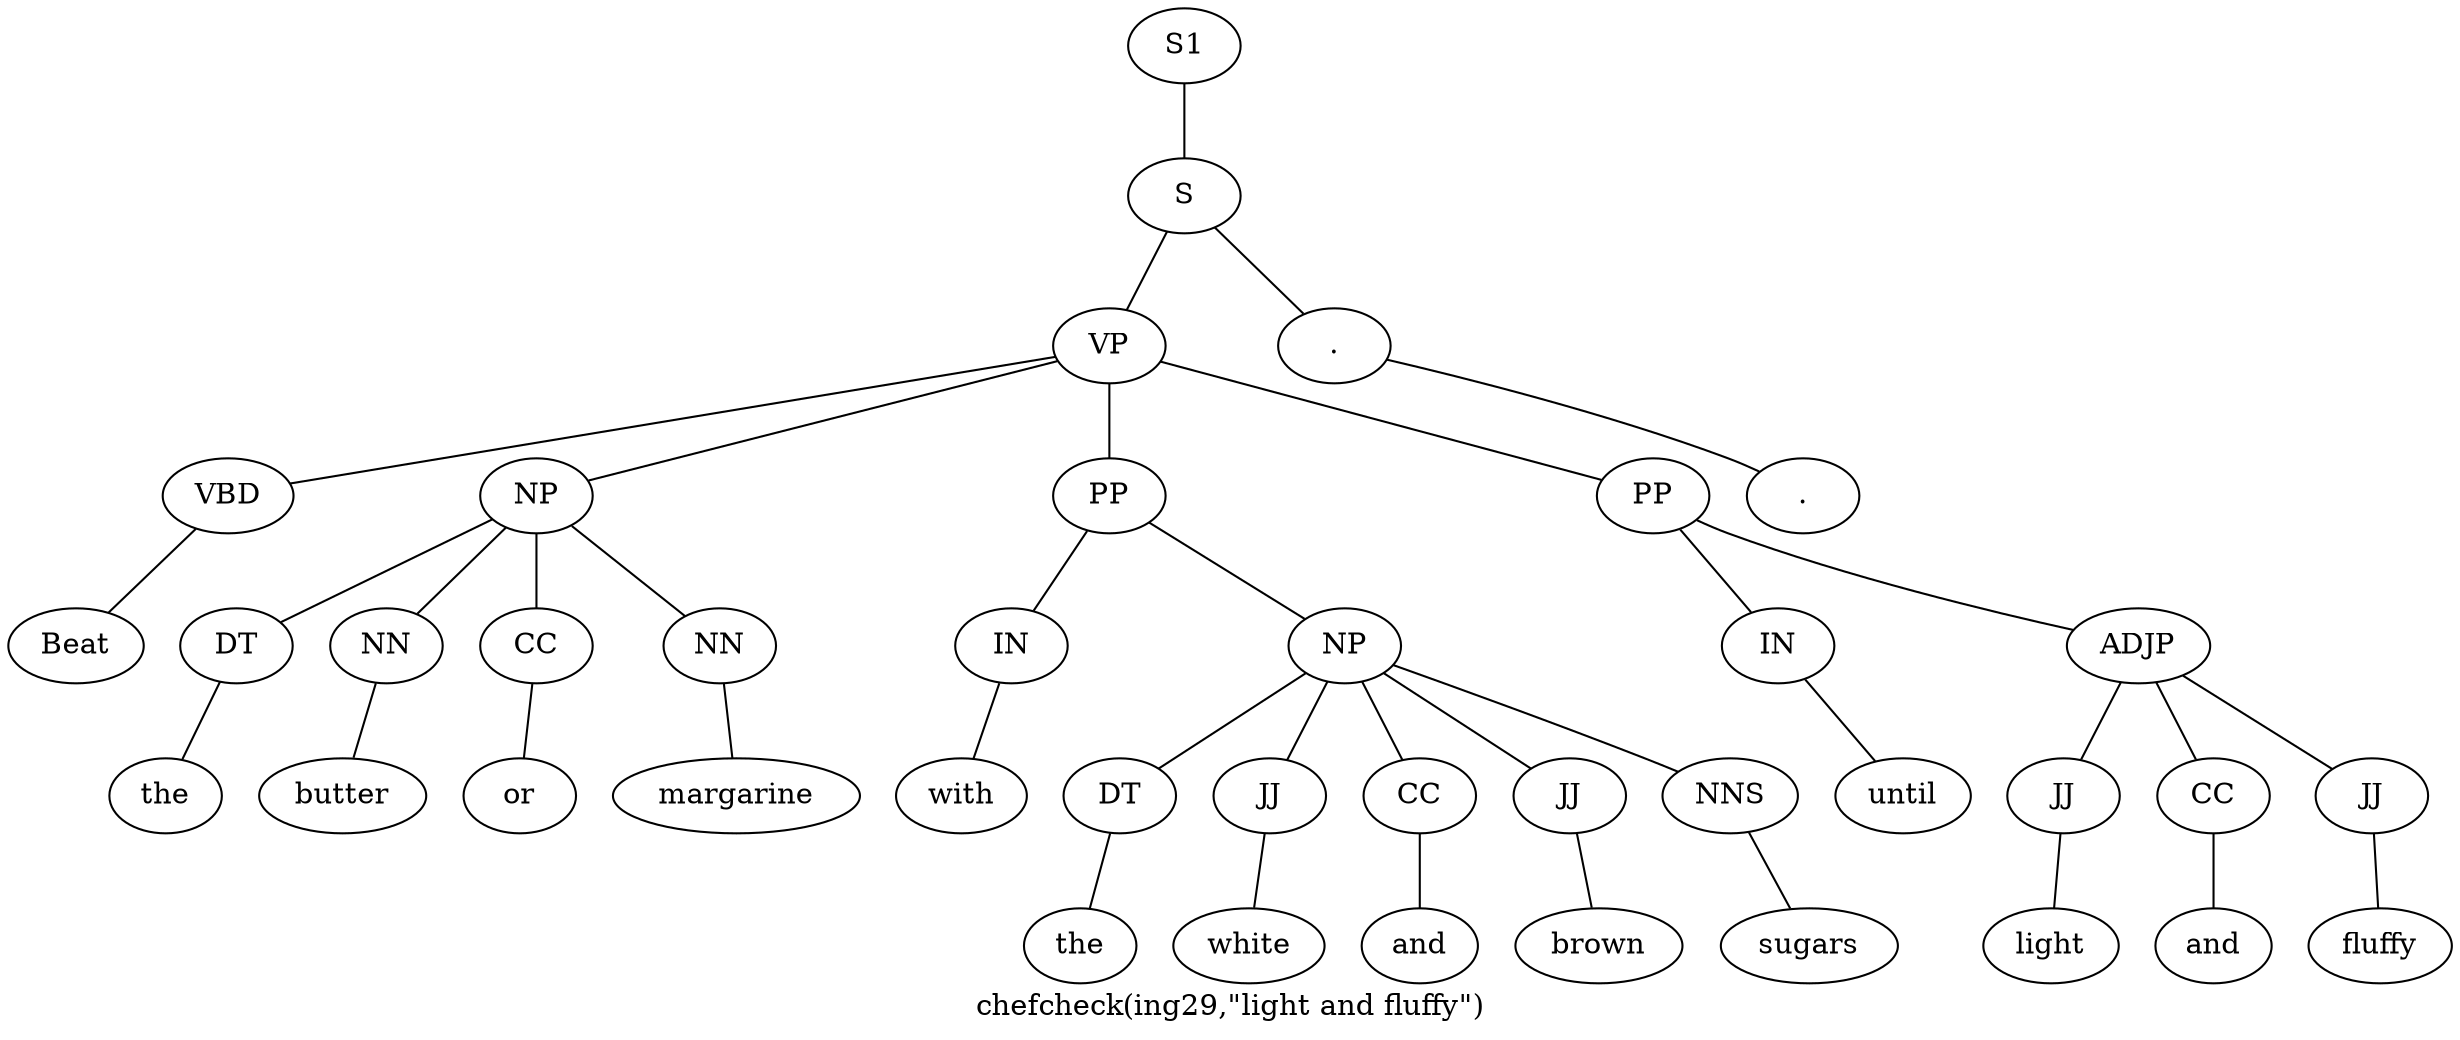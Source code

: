 graph SyntaxGraph {
	label = "chefcheck(ing29,\"light and fluffy\")";
	Node0 [label="S1"];
	Node1 [label="S"];
	Node2 [label="VP"];
	Node3 [label="VBD"];
	Node4 [label="Beat"];
	Node5 [label="NP"];
	Node6 [label="DT"];
	Node7 [label="the"];
	Node8 [label="NN"];
	Node9 [label="butter"];
	Node10 [label="CC"];
	Node11 [label="or"];
	Node12 [label="NN"];
	Node13 [label="margarine"];
	Node14 [label="PP"];
	Node15 [label="IN"];
	Node16 [label="with"];
	Node17 [label="NP"];
	Node18 [label="DT"];
	Node19 [label="the"];
	Node20 [label="JJ"];
	Node21 [label="white"];
	Node22 [label="CC"];
	Node23 [label="and"];
	Node24 [label="JJ"];
	Node25 [label="brown"];
	Node26 [label="NNS"];
	Node27 [label="sugars"];
	Node28 [label="PP"];
	Node29 [label="IN"];
	Node30 [label="until"];
	Node31 [label="ADJP"];
	Node32 [label="JJ"];
	Node33 [label="light"];
	Node34 [label="CC"];
	Node35 [label="and"];
	Node36 [label="JJ"];
	Node37 [label="fluffy"];
	Node38 [label="."];
	Node39 [label="."];

	Node0 -- Node1;
	Node1 -- Node2;
	Node1 -- Node38;
	Node2 -- Node3;
	Node2 -- Node5;
	Node2 -- Node14;
	Node2 -- Node28;
	Node3 -- Node4;
	Node5 -- Node6;
	Node5 -- Node8;
	Node5 -- Node10;
	Node5 -- Node12;
	Node6 -- Node7;
	Node8 -- Node9;
	Node10 -- Node11;
	Node12 -- Node13;
	Node14 -- Node15;
	Node14 -- Node17;
	Node15 -- Node16;
	Node17 -- Node18;
	Node17 -- Node20;
	Node17 -- Node22;
	Node17 -- Node24;
	Node17 -- Node26;
	Node18 -- Node19;
	Node20 -- Node21;
	Node22 -- Node23;
	Node24 -- Node25;
	Node26 -- Node27;
	Node28 -- Node29;
	Node28 -- Node31;
	Node29 -- Node30;
	Node31 -- Node32;
	Node31 -- Node34;
	Node31 -- Node36;
	Node32 -- Node33;
	Node34 -- Node35;
	Node36 -- Node37;
	Node38 -- Node39;
}